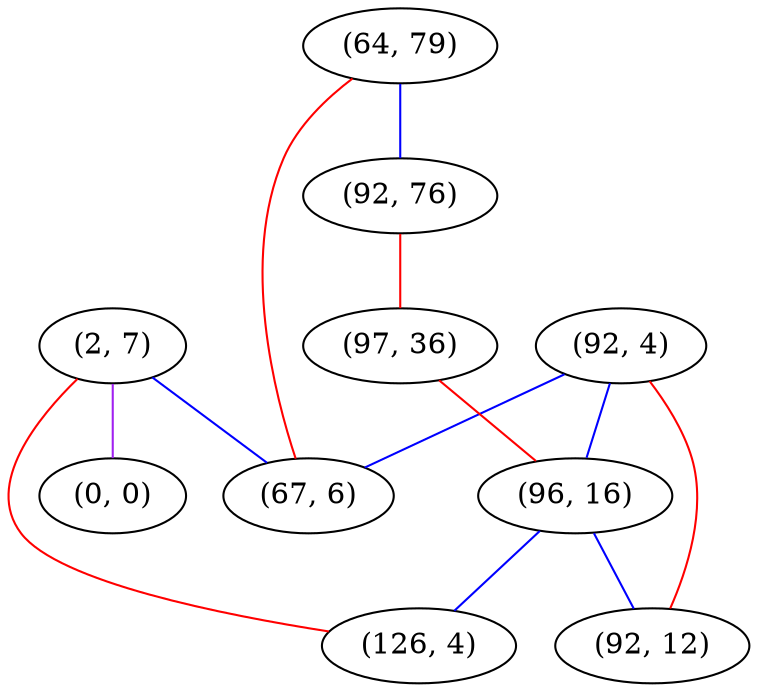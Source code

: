 graph "" {
"(2, 7)";
"(92, 4)";
"(64, 79)";
"(0, 0)";
"(92, 76)";
"(97, 36)";
"(96, 16)";
"(67, 6)";
"(126, 4)";
"(92, 12)";
"(2, 7)" -- "(126, 4)"  [color=red, key=0, weight=1];
"(2, 7)" -- "(0, 0)"  [color=purple, key=0, weight=4];
"(2, 7)" -- "(67, 6)"  [color=blue, key=0, weight=3];
"(92, 4)" -- "(92, 12)"  [color=red, key=0, weight=1];
"(92, 4)" -- "(67, 6)"  [color=blue, key=0, weight=3];
"(92, 4)" -- "(96, 16)"  [color=blue, key=0, weight=3];
"(64, 79)" -- "(92, 76)"  [color=blue, key=0, weight=3];
"(64, 79)" -- "(67, 6)"  [color=red, key=0, weight=1];
"(92, 76)" -- "(97, 36)"  [color=red, key=0, weight=1];
"(97, 36)" -- "(96, 16)"  [color=red, key=0, weight=1];
"(96, 16)" -- "(126, 4)"  [color=blue, key=0, weight=3];
"(96, 16)" -- "(92, 12)"  [color=blue, key=0, weight=3];
}
